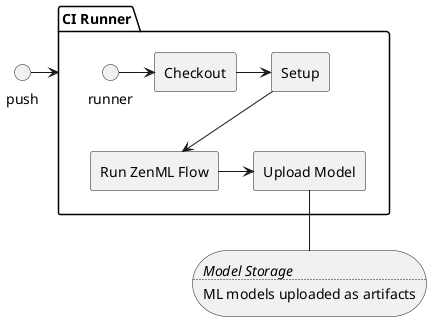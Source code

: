 @startuml
'https://plantuml.com/component-diagram
skinparam componentStyle rectangle

"push" -> "CI Runner"

package "CI Runner" {
 runner -> [Checkout]
 [Checkout] -> [Setup]
 [Setup] --> [Run ZenML Flow]
[Run ZenML Flow] -> [Upload Model]

}
storage model_store[
    <i>Model Storage
....
ML models uploaded as artifacts
]



[Upload Model] -- model_store


@enduml